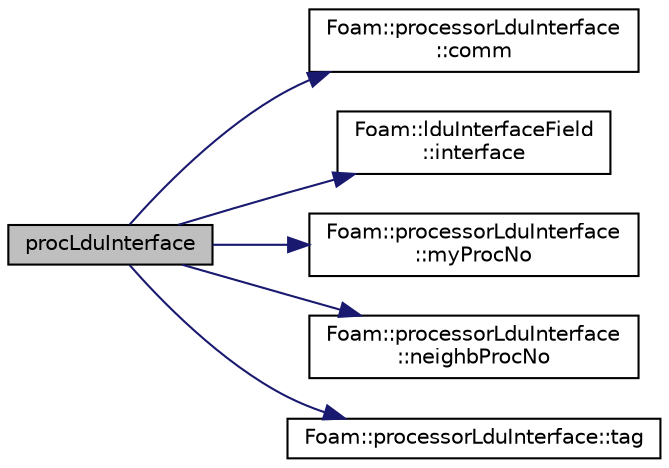 digraph "procLduInterface"
{
  bgcolor="transparent";
  edge [fontname="Helvetica",fontsize="10",labelfontname="Helvetica",labelfontsize="10"];
  node [fontname="Helvetica",fontsize="10",shape=record];
  rankdir="LR";
  Node1 [label="procLduInterface",height=0.2,width=0.4,color="black", fillcolor="grey75", style="filled" fontcolor="black"];
  Node1 -> Node2 [color="midnightblue",fontsize="10",style="solid",fontname="Helvetica"];
  Node2 [label="Foam::processorLduInterface\l::comm",height=0.2,width=0.4,color="black",URL="$classFoam_1_1processorLduInterface.html#a0cbbacb7f81d23eab556e8696b08bdb2",tooltip="Return communicator used for parallel communication. "];
  Node1 -> Node3 [color="midnightblue",fontsize="10",style="solid",fontname="Helvetica"];
  Node3 [label="Foam::lduInterfaceField\l::interface",height=0.2,width=0.4,color="black",URL="$classFoam_1_1lduInterfaceField.html#aa3367d323470eaeba0a5323cef4950d4",tooltip="Return the interface. "];
  Node1 -> Node4 [color="midnightblue",fontsize="10",style="solid",fontname="Helvetica"];
  Node4 [label="Foam::processorLduInterface\l::myProcNo",height=0.2,width=0.4,color="black",URL="$classFoam_1_1processorLduInterface.html#a50c7f9dd7d661a78f9080a5987e2bde6",tooltip="Return processor number (rank in communicator) "];
  Node1 -> Node5 [color="midnightblue",fontsize="10",style="solid",fontname="Helvetica"];
  Node5 [label="Foam::processorLduInterface\l::neighbProcNo",height=0.2,width=0.4,color="black",URL="$classFoam_1_1processorLduInterface.html#a323ec1a7e57c11dafa80824b243a28b4",tooltip="Return neighbour processor number (rank in communicator) "];
  Node1 -> Node6 [color="midnightblue",fontsize="10",style="solid",fontname="Helvetica"];
  Node6 [label="Foam::processorLduInterface::tag",height=0.2,width=0.4,color="black",URL="$classFoam_1_1processorLduInterface.html#ac9df32a76dd2d3e7d53f8eebc75204c7",tooltip="Return message tag used for sending. "];
}
